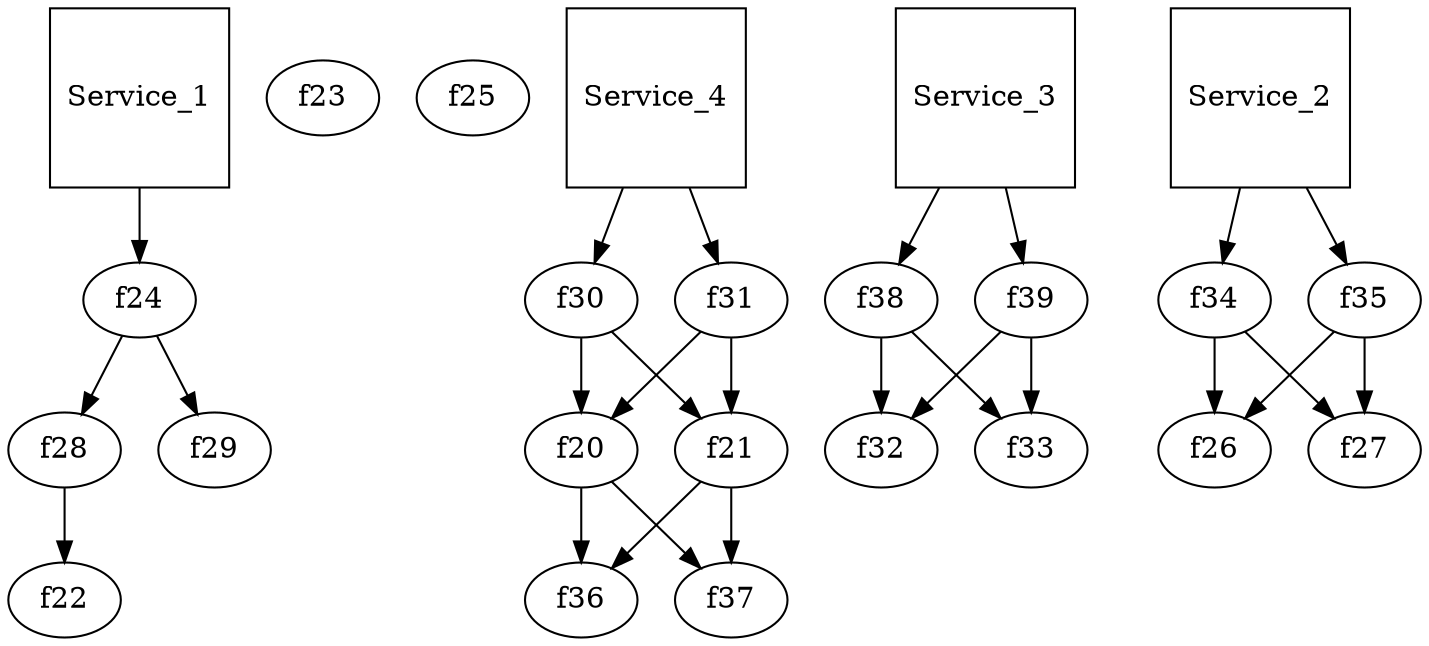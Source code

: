 digraph System{
	f22 ; 	f23 ; 
	f24 ; 	f25 ; 
	f20 ; 	f21 ; 
	f28 ; 	f29 ; 
	f30 ; 	f31 ; 
	f36 ; 	f37 ; 
	f38 ; 	f39 ; 
	f32 ; 	f33 ; 
	f26 ; 	f27 ; 
	f34 ; 	f35 ; 
Service_1[shape=square];
 Service_1->f24; f24 -> f28 -> f22;
f24 ->f29; 
Service_2[shape=square];
 Service_2->f34; Service_2->f35; f34 -> f26;
f34 ->f27; f35 ->f27; f35 ->f26; 
Service_3[shape=square];
 Service_3->f38; Service_3->f39; f38 -> f32;
f38 ->f33; f39 ->f33; f39 ->f32; 
Service_4[shape=square];
 Service_4->f30; Service_4->f31; f30 -> f20 -> f36;
f30 ->f21; f31 ->f21; f31 ->f20; f20 ->f37; f21 ->f37; f21 ->f36; 
}